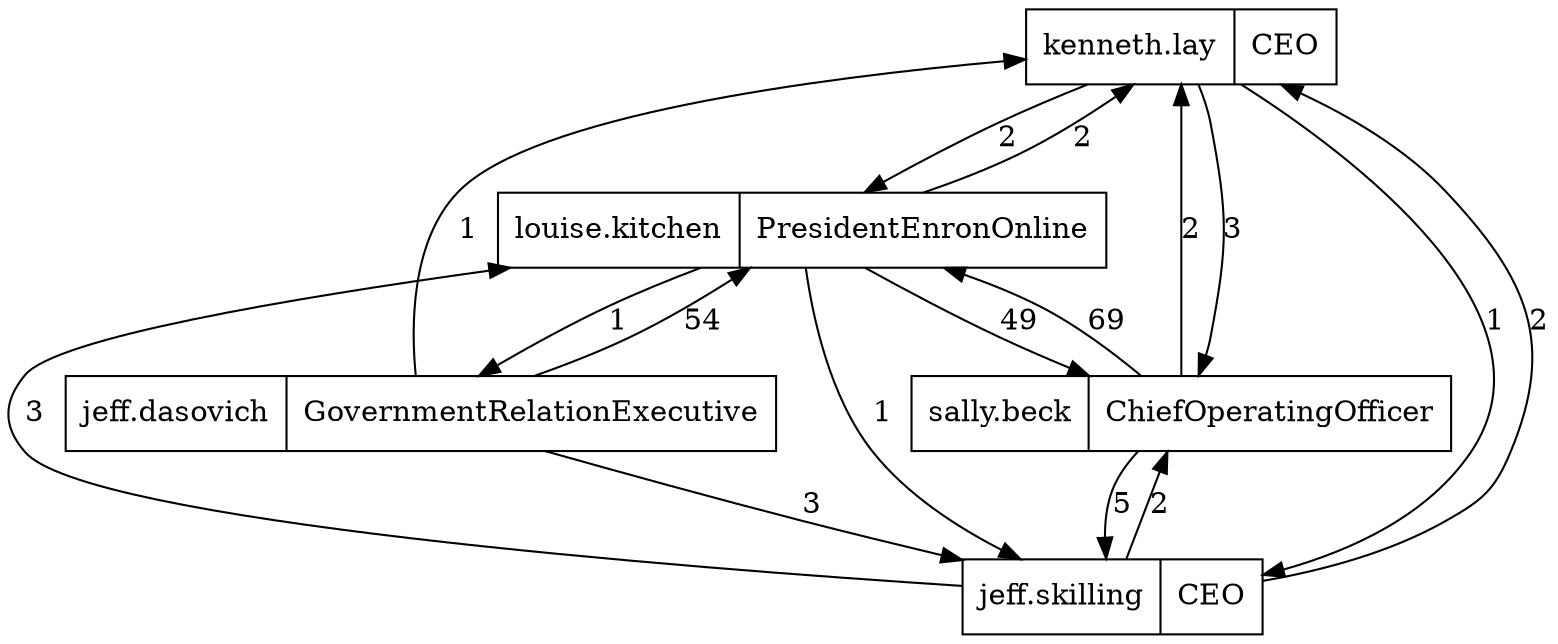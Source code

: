 digraph G {
node [shape=record];
kennethlayenroncom [label="kenneth.lay|CEO"];
louisekitchenenroncom [label="louise.kitchen|PresidentEnronOnline"];
jeffdasovichenroncom [label="jeff.dasovich|GovernmentRelationExecutive"];
jeffskillingenroncom [label="jeff.skilling|CEO"];
sallybeckenroncom [label="sally.beck|ChiefOperatingOfficer"];
kennethlayenroncom -> jeffskillingenroncom [label = "1"];
kennethlayenroncom -> louisekitchenenroncom [label = "2"];
kennethlayenroncom -> sallybeckenroncom [label = "3"];
louisekitchenenroncom -> jeffskillingenroncom [label = "1"];
louisekitchenenroncom -> kennethlayenroncom [label = "2"];
louisekitchenenroncom -> jeffdasovichenroncom [label = "1"];
louisekitchenenroncom -> sallybeckenroncom [label = "49"];
jeffdasovichenroncom -> jeffskillingenroncom [label = "3"];
jeffdasovichenroncom -> kennethlayenroncom [label = "1"];
jeffdasovichenroncom -> louisekitchenenroncom [label = "54"];
jeffskillingenroncom -> kennethlayenroncom [label = "2"];
jeffskillingenroncom -> louisekitchenenroncom [label = "3"];
jeffskillingenroncom -> sallybeckenroncom [label = "2"];
sallybeckenroncom -> jeffskillingenroncom [label = "5"];
sallybeckenroncom -> kennethlayenroncom [label = "2"];
sallybeckenroncom -> louisekitchenenroncom [label = "69"];
}